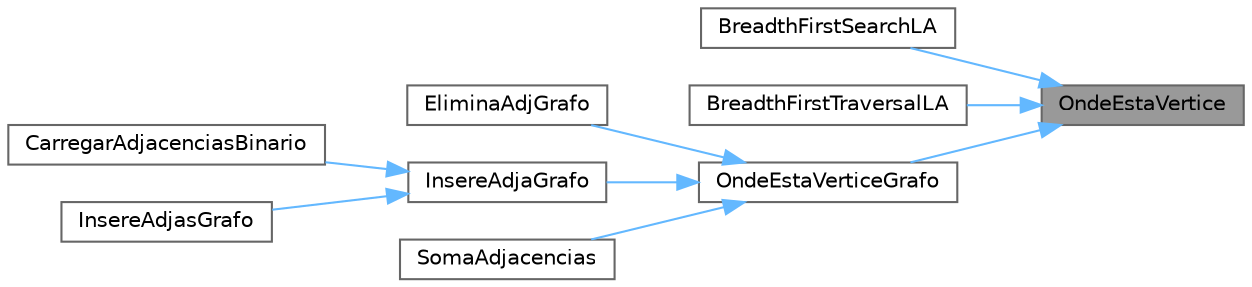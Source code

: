 digraph "OndeEstaVertice"
{
 // LATEX_PDF_SIZE
  bgcolor="transparent";
  edge [fontname=Helvetica,fontsize=10,labelfontname=Helvetica,labelfontsize=10];
  node [fontname=Helvetica,fontsize=10,shape=box,height=0.2,width=0.4];
  rankdir="RL";
  Node1 [id="Node000001",label="OndeEstaVertice",height=0.2,width=0.4,color="gray40", fillcolor="grey60", style="filled", fontcolor="black",tooltip=" "];
  Node1 -> Node2 [id="edge1_Node000001_Node000002",dir="back",color="steelblue1",style="solid",tooltip=" "];
  Node2 [id="Node000002",label="BreadthFirstSearchLA",height=0.2,width=0.4,color="grey40", fillcolor="white", style="filled",URL="$_grafo_8c.html#a346fdead5ba51319b7ca03736fbb60ba",tooltip=" "];
  Node1 -> Node3 [id="edge2_Node000001_Node000003",dir="back",color="steelblue1",style="solid",tooltip=" "];
  Node3 [id="Node000003",label="BreadthFirstTraversalLA",height=0.2,width=0.4,color="grey40", fillcolor="white", style="filled",URL="$_grafo_8c.html#abc313ae9f7772ffafe66900ea1f67a41",tooltip=" "];
  Node1 -> Node4 [id="edge3_Node000001_Node000004",dir="back",color="steelblue1",style="solid",tooltip=" "];
  Node4 [id="Node000004",label="OndeEstaVerticeGrafo",height=0.2,width=0.4,color="grey40", fillcolor="white", style="filled",URL="$_vertice_8c.html#a8a243ff4d44afb7d8dd4687243c60c50",tooltip=" "];
  Node4 -> Node5 [id="edge4_Node000004_Node000005",dir="back",color="steelblue1",style="solid",tooltip=" "];
  Node5 [id="Node000005",label="EliminaAdjGrafo",height=0.2,width=0.4,color="grey40", fillcolor="white", style="filled",URL="$_adjacencia_8c.html#adb2eb4386bc8bc9d2d5a05351187e851",tooltip=" "];
  Node4 -> Node6 [id="edge5_Node000004_Node000006",dir="back",color="steelblue1",style="solid",tooltip=" "];
  Node6 [id="Node000006",label="InsereAdjaGrafo",height=0.2,width=0.4,color="grey40", fillcolor="white", style="filled",URL="$_adjacencia_8c.html#a01aeb8e9b81ecf2f1523114dc693f937",tooltip=" "];
  Node6 -> Node7 [id="edge6_Node000006_Node000007",dir="back",color="steelblue1",style="solid",tooltip=" "];
  Node7 [id="Node000007",label="CarregarAdjacenciasBinario",height=0.2,width=0.4,color="grey40", fillcolor="white", style="filled",URL="$_ficheiro_8c.html#a3a2c7ce2b3887802e0c48b448a27ed88",tooltip=" "];
  Node6 -> Node8 [id="edge7_Node000006_Node000008",dir="back",color="steelblue1",style="solid",tooltip=" "];
  Node8 [id="Node000008",label="InsereAdjasGrafo",height=0.2,width=0.4,color="grey40", fillcolor="white", style="filled",URL="$_adjacencia_8c.html#a820b73203657ec41ce7ec9eaae69e023",tooltip=" "];
  Node4 -> Node9 [id="edge8_Node000004_Node000009",dir="back",color="steelblue1",style="solid",tooltip=" "];
  Node9 [id="Node000009",label="SomaAdjacencias",height=0.2,width=0.4,color="grey40", fillcolor="white", style="filled",URL="$_adjacencia_8c.html#a2aa53ee0ad9537e6865f1c596e99e66f",tooltip=" "];
}
